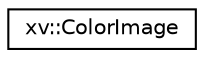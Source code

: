 digraph "Graphical Class Hierarchy"
{
 // LATEX_PDF_SIZE
  edge [fontname="Helvetica",fontsize="10",labelfontname="Helvetica",labelfontsize="10"];
  node [fontname="Helvetica",fontsize="10",shape=record];
  rankdir="LR";
  Node0 [label="xv::ColorImage",height=0.2,width=0.4,color="black", fillcolor="white", style="filled",URL="$structxv_1_1ColorImage.html",tooltip="A color image given by xv::ColorCamera."];
}
